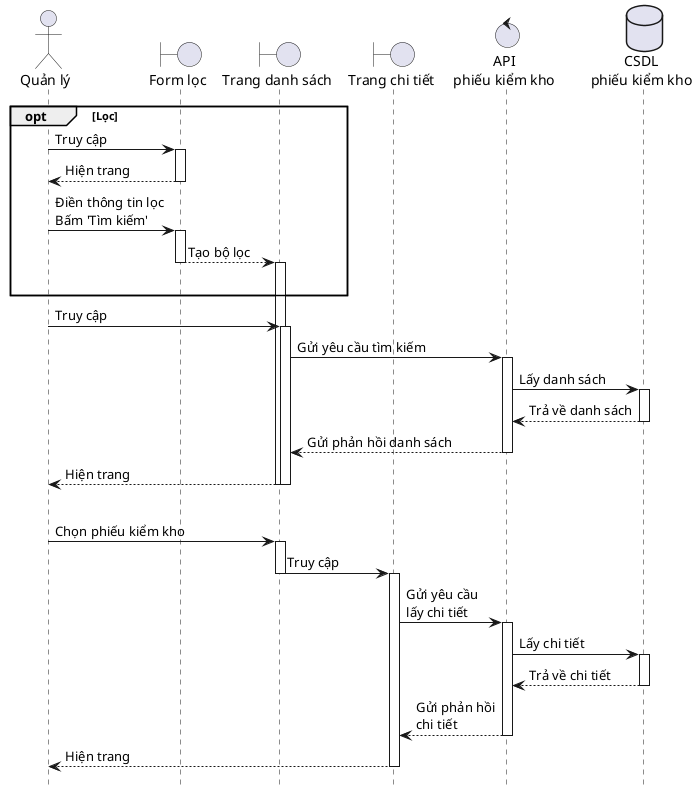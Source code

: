 @startuml AuditReportFilter
hide footbox

actor User as "Quản lý"
boundary FilterPage as "Form lọc"
boundary ListPage as "Trang danh sách"
boundary DetailsPage as "Trang chi tiết"
control API as "API\nphiếu kiểm kho"
database Database as "CSDL\nphiếu kiểm kho"

opt Lọc
    User -> FilterPage ++ : Truy cập
    FilterPage --> User -- : Hiện trang
    User -> FilterPage ++ : Điền thông tin lọc\nBấm 'Tìm kiếm'
    FilterPage --> ListPage --++ : Tạo bộ lọc
    |||
end

User -> ListPage ++ : Truy cập
ListPage -> API ++ : Gửi yêu cầu tìm kiếm
API -> Database ++ : Lấy danh sách
Database --> API -- : Trả về danh sách
API --> ListPage -- : Gửi phản hồi danh sách
ListPage --> User -- : Hiện trang
deactivate ListPage

|||

User -> ListPage ++ : Chọn phiếu kiểm kho
ListPage -> DetailsPage --++ : Truy cập
DetailsPage -> API ++ : Gửi yêu cầu\nlấy chi tiết
API -> Database ++ : Lấy chi tiết
Database --> API -- : Trả về chi tiết
API --> DetailsPage -- : Gửi phản hồi\nchi tiết
DetailsPage --> User -- : Hiện trang

@enduml
